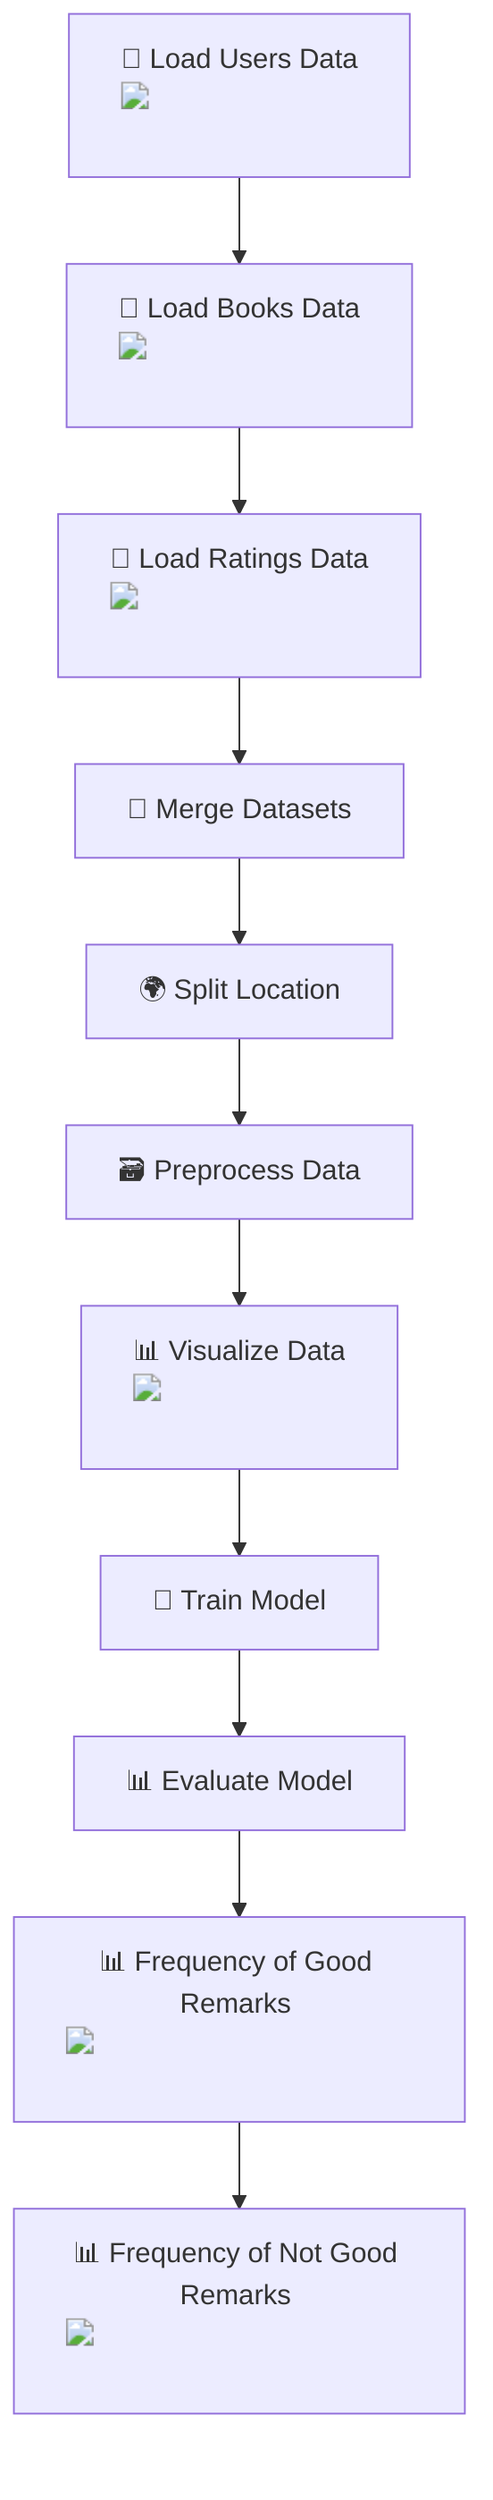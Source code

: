 graph TD;
    A["📂 Load Users Data <img src='dummy_plots/hist_template.svg'/> <br/>"] --> B["📂 Load Books Data <img src='dummy_plots/hist_template.svg'/> <br/>"];
    B --> C["📂 Load Ratings Data <img src='dummy_plots/hist_template.svg'/> <br/>"];
    C --> D["🔗 Merge Datasets"];
    D --> E["🌍 Split Location"];
    E --> F["🗃️ Preprocess Data"];
    F --> G["📊 Visualize Data <img src='dummy_plots/pairplot_template.svg'/> <br/>"];
    G --> H["🧠 Train Model"];
    H --> I["📊 Evaluate Model"];
    I --> J["📊 Frequency of Good Remarks <img src='dummy_plots/lineplot_template.svg'/> <br/>"];
    J --> K["📊 Frequency of Not Good Remarks <img src='dummy_plots/lineplot_template.svg'/> <br/>"];